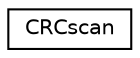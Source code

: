 digraph "Graphical Class Hierarchy"
{
 // LATEX_PDF_SIZE
  edge [fontname="Helvetica",fontsize="10",labelfontname="Helvetica",labelfontsize="10"];
  node [fontname="Helvetica",fontsize="10",shape=record];
  rankdir="LR";
  Node0 [label="CRCscan",height=0.2,width=0.4,color="black", fillcolor="white", style="filled",URL="$structCRCscan.html",tooltip=" "];
}

